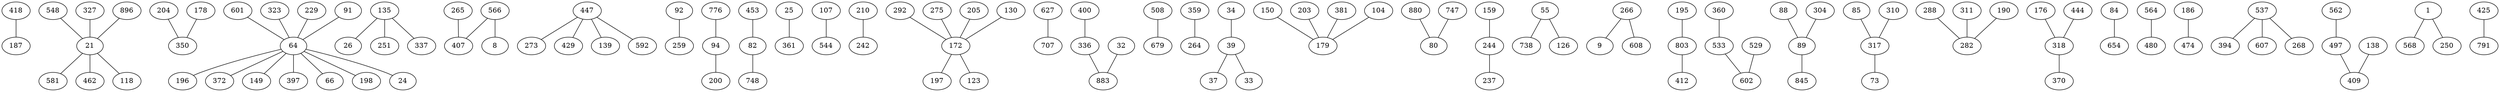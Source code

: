 strict graph "" {
	graph ["edge"="{}",
		file="/Users/felicedeluca/Developer/UofA/mlgd/datasets/eucore/set2/input/Layer_Layer4_topics_v2_id.dot",
		"graph"="{'file': '/Users/felicedeluca/Developer/UofA/mlgd/datasets/eucore/set2/input/Layer_Layer4_topics_v2_id.dot'}",
		"node"="{'label': '', 'level': ''}"
	];
	266	 [label=418,
		level=4];
	70	 [label=187,
		level=1];
	266 -- 70;
	431	 [label=548,
		level=4];
	122	 [label=21,
		level=1];
	431 -- 122;
	138	 [label=204,
		level=4];
	123	 [label=350,
		level=1];
	138 -- 123;
	201	 [label=601,
		level=4];
	3	 [label=64,
		level=1];
	201 -- 3;
	95	 [label=135,
		level=1];
	110	 [label=26,
		level=4];
	95 -- 110;
	102	 [label=251,
		level=4];
	95 -- 102;
	106	 [label=337,
		level=4];
	95 -- 106;
	465	 [label=265,
		level=4];
	462	 [label=407,
		level=2];
	465 -- 462;
	355	 [label=447,
		level=2];
	358	 [label=273,
		level=4];
	355 -- 358;
	357	 [label=429,
		level=4];
	355 -- 357;
	362	 [label=139,
		level=4];
	355 -- 362;
	364	 [label=592,
		level=4];
	355 -- 364;
	145	 [label=92,
		level=2];
	346	 [label=259,
		level=4];
	145 -- 346;
	583	 [label=776,
		level=4];
	125	 [label=94,
		level=2];
	583 -- 125;
	649	 [label=453,
		level=4];
	9	 [label=82,
		level=1];
	649 -- 9;
	577	 [label=25,
		level=4];
	5	 [label=361,
		level=2];
	577 -- 5;
	48	 [label=107,
		level=1];
	558	 [label=544,
		level=4];
	48 -- 558;
	299	 [label=210,
		level=1];
	689	 [label=242,
		level=4];
	299 -- 689;
	508	 [label=292,
		level=4];
	337	 [label=172,
		level=1];
	508 -- 337;
	377	 [label=627,
		level=2];
	378	 [label=707,
		level=4];
	377 -- 378;
	148	 [label=400,
		level=4];
	96	 [label=336,
		level=1];
	148 -- 96;
	81	 [label=508,
		level=4];
	69	 [label=679,
		level=1];
	81 -- 69;
	682	 [label=359,
		level=4];
	615	 [label=264,
		level=3];
	682 -- 615;
	309	 [label=34,
		level=4];
	274	 [label=39,
		level=2];
	309 -- 274;
	445	 [label=150,
		level=4];
	443	 [label=179,
		level=2];
	445 -- 443;
	241	 [label=323,
		level=4];
	241 -- 3;
	285	 [label=880,
		level=4];
	71	 [label=80,
		level=1];
	285 -- 71;
	332	 [label=159,
		level=4];
	153	 [label=244,
		level=1];
	332 -- 153;
	536	 [label=55,
		level=1];
	537	 [label=738,
		level=4];
	536 -- 537;
	543	 [label=126,
		level=4];
	536 -- 543;
	311	 [label=37,
		level=4];
	274 -- 311;
	308	 [label=33,
		level=4];
	274 -- 308;
	463	 [label=266,
		level=2];
	620	 [label=9,
		level=4];
	463 -- 620;
	621	 [label=608,
		level=4];
	463 -- 621;
	334	 [label=237,
		level=4];
	153 -- 334;
	556	 [label=195,
		level=4];
	552	 [label=803,
		level=4];
	556 -- 552;
	532	 [label=32,
		level=4];
	146	 [label=883,
		level=4];
	532 -- 146;
	466	 [label=566,
		level=4];
	466 -- 462;
	665	 [label=8,
		level=4];
	466 -- 665;
	707	 [label=360,
		level=4];
	72	 [label=533,
		level=1];
	707 -- 72;
	450	 [label=203,
		level=4];
	450 -- 443;
	569	 [label=88,
		level=4];
	155	 [label=89,
		level=2];
	569 -- 155;
	207	 [label=229,
		level=4];
	207 -- 3;
	320	 [label=85,
		level=4];
	304	 [label=317,
		level=1];
	320 -- 304;
	396	 [label=288,
		level=4];
	4	 [label=282,
		level=1];
	396 -- 4;
	286	 [label=747,
		level=4];
	286 -- 71;
	484	 [label=275,
		level=4];
	484 -- 337;
	178	 [label=91,
		level=4];
	178 -- 3;
	235	 [label=196,
		level=4];
	3 -- 235;
	227	 [label=372,
		level=4];
	3 -- 227;
	176	 [label=149,
		level=4];
	3 -- 176;
	167	 [label=397,
		level=4];
	3 -- 167;
	165	 [label=66,
		level=4];
	3 -- 165;
	240	 [label=198,
		level=4];
	3 -- 240;
	245	 [label=24,
		level=4];
	3 -- 245;
	22	 [label=176,
		level=4];
	1	 [label=318,
		level=1];
	22 -- 1;
	11	 [label=84,
		level=1];
	769	 [label=654,
		level=4];
	11 -- 769;
	282	 [label=564,
		level=4];
	273	 [label=480,
		level=1];
	282 -- 273;
	434	 [label=186,
		level=4];
	284	 [label=474,
		level=1];
	434 -- 284;
	489	 [label=205,
		level=4];
	489 -- 337;
	216	 [label=412,
		level=1];
	552 -- 216;
	461	 [label=537,
		level=2];
	833	 [label=394,
		level=4];
	461 -- 833;
	951	 [label=607,
		level=4];
	461 -- 951;
	950	 [label=268,
		level=4];
	461 -- 950;
	457	 [label=381,
		level=4];
	457 -- 443;
	659	 [label=562,
		level=4];
	592	 [label=497,
		level=4];
	659 -- 592;
	254	 [label=1,
		level=2];
	479	 [label=568,
		level=4];
	254 -- 479;
	482	 [label=250,
		level=4];
	254 -- 482;
	137	 [label=178,
		level=4];
	137 -- 123;
	96 -- 146;
	490	 [label=130,
		level=4];
	490 -- 337;
	869	 [label=425,
		level=4];
	868	 [label=791,
		level=2];
	869 -- 868;
	317	 [label=310,
		level=4];
	317 -- 304;
	6	 [label=409,
		level=1];
	592 -- 6;
	8	 [label=444,
		level=4];
	8 -- 1;
	588	 [label=200,
		level=4];
	125 -- 588;
	660	 [label=602,
		level=4];
	72 -- 660;
	661	 [label=529,
		level=4];
	661 -- 660;
	414	 [label=327,
		level=4];
	414 -- 122;
	412	 [label=896,
		level=4];
	412 -- 122;
	567	 [label=304,
		level=4];
	567 -- 155;
	598	 [label=138,
		level=4];
	598 -- 6;
	429	 [label=581,
		level=4];
	122 -- 429;
	427	 [label=462,
		level=4];
	122 -- 427;
	121	 [label=118,
		level=4];
	122 -- 121;
	410	 [label=311,
		level=4];
	410 -- 4;
	402	 [label=190,
		level=4];
	402 -- 4;
	564	 [label=845,
		level=4];
	155 -- 564;
	451	 [label=104,
		level=4];
	451 -- 443;
	53	 [label=370,
		level=4];
	1 -- 53;
	505	 [label=197,
		level=4];
	337 -- 505;
	521	 [label=123,
		level=4];
	337 -- 521;
	652	 [label=748,
		level=4];
	9 -- 652;
	322	 [label=73,
		level=4];
	304 -- 322;
}

